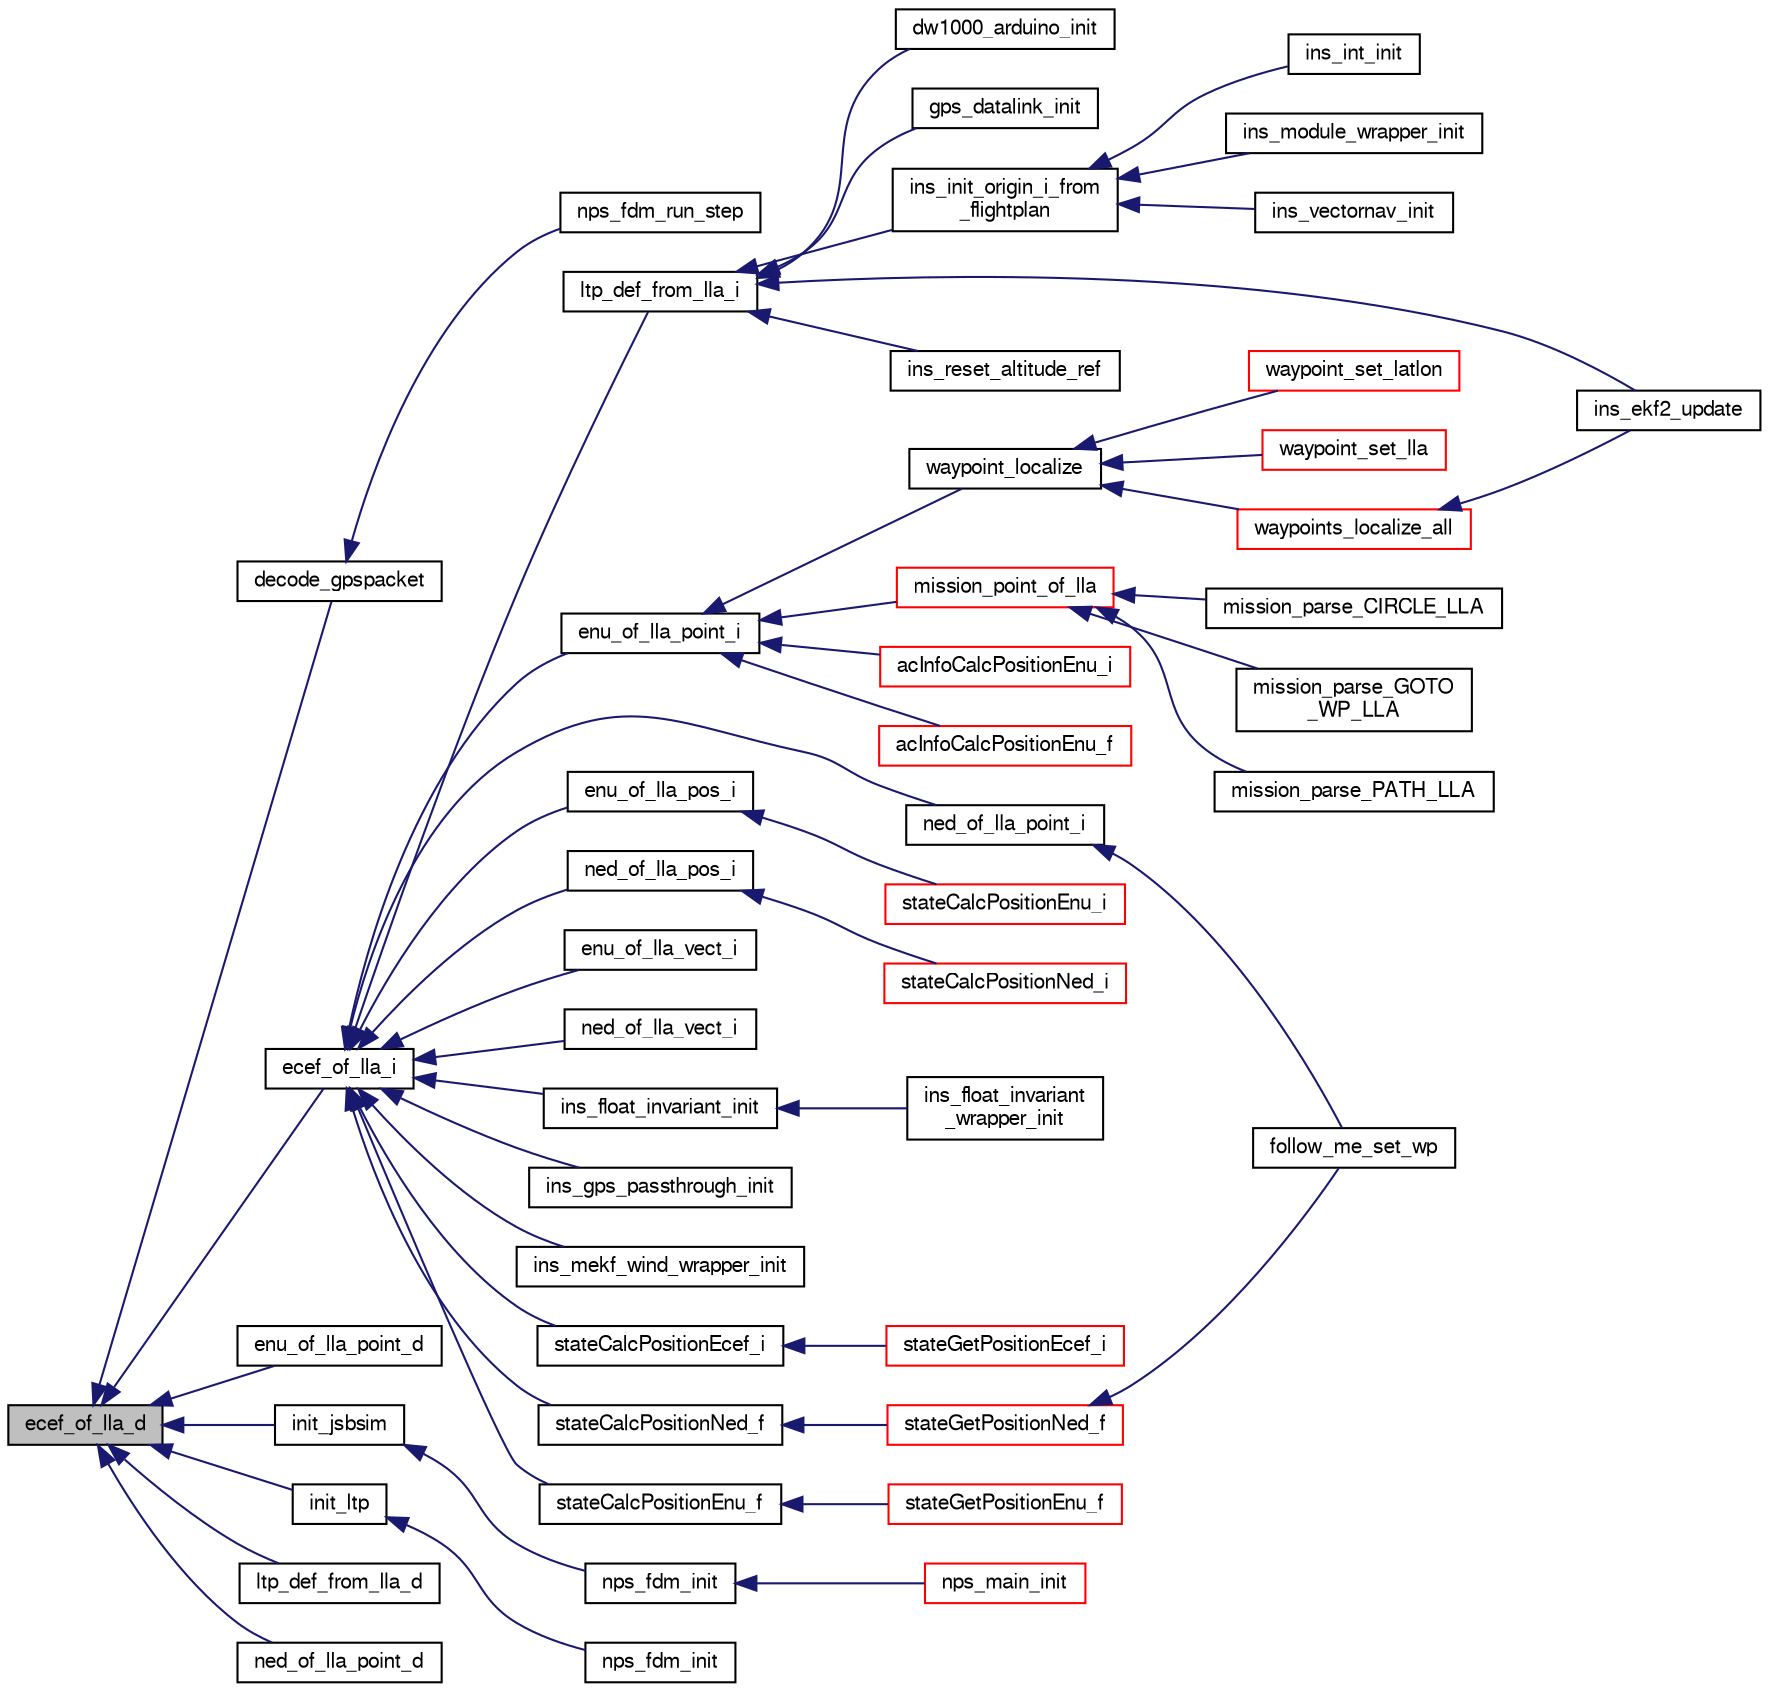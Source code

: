 digraph "ecef_of_lla_d"
{
  edge [fontname="FreeSans",fontsize="10",labelfontname="FreeSans",labelfontsize="10"];
  node [fontname="FreeSans",fontsize="10",shape=record];
  rankdir="LR";
  Node1 [label="ecef_of_lla_d",height=0.2,width=0.4,color="black", fillcolor="grey75", style="filled", fontcolor="black"];
  Node1 -> Node2 [dir="back",color="midnightblue",fontsize="10",style="solid",fontname="FreeSans"];
  Node2 [label="decode_gpspacket",height=0.2,width=0.4,color="black", fillcolor="white", style="filled",URL="$nps__fdm__crrcsim_8c.html#af6bebbe57b1e739c8b1565a483f91597"];
  Node2 -> Node3 [dir="back",color="midnightblue",fontsize="10",style="solid",fontname="FreeSans"];
  Node3 [label="nps_fdm_run_step",height=0.2,width=0.4,color="black", fillcolor="white", style="filled",URL="$nps__fdm__crrcsim_8c.html#a4f72ff1c76415e3e41897d762122c5f8"];
  Node1 -> Node4 [dir="back",color="midnightblue",fontsize="10",style="solid",fontname="FreeSans"];
  Node4 [label="ecef_of_lla_i",height=0.2,width=0.4,color="black", fillcolor="white", style="filled",URL="$group__math__geodetic__int.html#ga386f7bf340618bf1454ca2a3b5086100",tooltip="Convert a LLA to ECEF. "];
  Node4 -> Node5 [dir="back",color="midnightblue",fontsize="10",style="solid",fontname="FreeSans"];
  Node5 [label="ltp_def_from_lla_i",height=0.2,width=0.4,color="black", fillcolor="white", style="filled",URL="$group__math__geodetic__int.html#gaf0b761a4e44c92481ac96b623c34ef70"];
  Node5 -> Node6 [dir="back",color="midnightblue",fontsize="10",style="solid",fontname="FreeSans"];
  Node6 [label="dw1000_arduino_init",height=0.2,width=0.4,color="black", fillcolor="white", style="filled",URL="$dw1000__arduino_8h.html#a1d567be05d71df280c5ed392dc999b1f"];
  Node5 -> Node7 [dir="back",color="midnightblue",fontsize="10",style="solid",fontname="FreeSans"];
  Node7 [label="gps_datalink_init",height=0.2,width=0.4,color="black", fillcolor="white", style="filled",URL="$gps__datalink_8h.html#a2454f9173636f105da3b60752f958ec3",tooltip="GPS initialization. "];
  Node5 -> Node8 [dir="back",color="midnightblue",fontsize="10",style="solid",fontname="FreeSans"];
  Node8 [label="ins_init_origin_i_from\l_flightplan",height=0.2,width=0.4,color="black", fillcolor="white", style="filled",URL="$ins_8h.html#ac9ba03cf9d41e4536c73f218d3439e76",tooltip="initialize the local origin (ltp_def in fixed point) from flight plan position "];
  Node8 -> Node9 [dir="back",color="midnightblue",fontsize="10",style="solid",fontname="FreeSans"];
  Node9 [label="ins_int_init",height=0.2,width=0.4,color="black", fillcolor="white", style="filled",URL="$ins__int_8h.html#a6f47e4e65f9697a961c3bef79e9029e4"];
  Node8 -> Node10 [dir="back",color="midnightblue",fontsize="10",style="solid",fontname="FreeSans"];
  Node10 [label="ins_module_wrapper_init",height=0.2,width=0.4,color="black", fillcolor="white", style="filled",URL="$ins__skeleton_8h.html#a36545e3f7b1233bb331ff0952d01a9bc"];
  Node8 -> Node11 [dir="back",color="midnightblue",fontsize="10",style="solid",fontname="FreeSans"];
  Node11 [label="ins_vectornav_init",height=0.2,width=0.4,color="black", fillcolor="white", style="filled",URL="$ins__vectornav_8h.html#abccde82fac73ee723125e1173db630c0",tooltip="Initialize Vectornav struct. "];
  Node5 -> Node12 [dir="back",color="midnightblue",fontsize="10",style="solid",fontname="FreeSans"];
  Node12 [label="ins_ekf2_update",height=0.2,width=0.4,color="black", fillcolor="white", style="filled",URL="$ins__ekf2_8h.html#a21a6903ad1b06c310ac73f7598d4306b"];
  Node5 -> Node13 [dir="back",color="midnightblue",fontsize="10",style="solid",fontname="FreeSans"];
  Node13 [label="ins_reset_altitude_ref",height=0.2,width=0.4,color="black", fillcolor="white", style="filled",URL="$ins__float__invariant_8c.html#aa389e650ab7aa5a7f4650afde6358d86",tooltip="INS altitude reference reset. "];
  Node4 -> Node14 [dir="back",color="midnightblue",fontsize="10",style="solid",fontname="FreeSans"];
  Node14 [label="enu_of_lla_point_i",height=0.2,width=0.4,color="black", fillcolor="white", style="filled",URL="$group__math__geodetic__int.html#gab462d1e8278e0dd9cbc9ff463cde8f5e",tooltip="Convert a point from LLA to local ENU. "];
  Node14 -> Node15 [dir="back",color="midnightblue",fontsize="10",style="solid",fontname="FreeSans"];
  Node15 [label="waypoint_localize",height=0.2,width=0.4,color="black", fillcolor="white", style="filled",URL="$nav_2waypoints_8h.html#af184581f432d472b608685122f2d944d",tooltip="update local ENU coordinates from its LLA coordinates "];
  Node15 -> Node16 [dir="back",color="midnightblue",fontsize="10",style="solid",fontname="FreeSans"];
  Node16 [label="waypoint_set_latlon",height=0.2,width=0.4,color="red", fillcolor="white", style="filled",URL="$nav_2waypoints_8h.html#a8676ceec12bad6ae1a4b8e829775003e",tooltip="set waypoint latitude/longitude without updating altitude "];
  Node15 -> Node17 [dir="back",color="midnightblue",fontsize="10",style="solid",fontname="FreeSans"];
  Node17 [label="waypoint_set_lla",height=0.2,width=0.4,color="red", fillcolor="white", style="filled",URL="$nav_2waypoints_8h.html#ae5ab24779a6d54a1086c472935b21f47"];
  Node15 -> Node18 [dir="back",color="midnightblue",fontsize="10",style="solid",fontname="FreeSans"];
  Node18 [label="waypoints_localize_all",height=0.2,width=0.4,color="red", fillcolor="white", style="filled",URL="$nav_2waypoints_8h.html#a2c2d759f6328c40f66c4cc162da266bb",tooltip="update local ENU coordinates of all global waypoints "];
  Node18 -> Node12 [dir="back",color="midnightblue",fontsize="10",style="solid",fontname="FreeSans"];
  Node14 -> Node19 [dir="back",color="midnightblue",fontsize="10",style="solid",fontname="FreeSans"];
  Node19 [label="mission_point_of_lla",height=0.2,width=0.4,color="red", fillcolor="white", style="filled",URL="$mission__rotorcraft__nav_8c.html#a7acc766194f30b5ae4c48a0b2addbb9f",tooltip="Utility function: converts lla (int) to local point (float) "];
  Node19 -> Node20 [dir="back",color="midnightblue",fontsize="10",style="solid",fontname="FreeSans"];
  Node20 [label="mission_parse_CIRCLE_LLA",height=0.2,width=0.4,color="black", fillcolor="white", style="filled",URL="$mission__common_8h.html#aff4d5f1fc008b07a4b312472ff956f8f"];
  Node19 -> Node21 [dir="back",color="midnightblue",fontsize="10",style="solid",fontname="FreeSans"];
  Node21 [label="mission_parse_GOTO\l_WP_LLA",height=0.2,width=0.4,color="black", fillcolor="white", style="filled",URL="$mission__common_8h.html#a0e05b413aea5474b477aac3c43dbec42"];
  Node19 -> Node22 [dir="back",color="midnightblue",fontsize="10",style="solid",fontname="FreeSans"];
  Node22 [label="mission_parse_PATH_LLA",height=0.2,width=0.4,color="black", fillcolor="white", style="filled",URL="$mission__common_8h.html#a21836256087c77243583a2e1de8c648b"];
  Node14 -> Node23 [dir="back",color="midnightblue",fontsize="10",style="solid",fontname="FreeSans"];
  Node23 [label="acInfoCalcPositionEnu_i",height=0.2,width=0.4,color="red", fillcolor="white", style="filled",URL="$group__ac__info.html#gad27d2e9d1854b608ee9d187eb51a368e"];
  Node14 -> Node24 [dir="back",color="midnightblue",fontsize="10",style="solid",fontname="FreeSans"];
  Node24 [label="acInfoCalcPositionEnu_f",height=0.2,width=0.4,color="red", fillcolor="white", style="filled",URL="$group__ac__info.html#ga5f26bc7946ecd4d712ed0baa6cbe8dd1"];
  Node4 -> Node25 [dir="back",color="midnightblue",fontsize="10",style="solid",fontname="FreeSans"];
  Node25 [label="ned_of_lla_point_i",height=0.2,width=0.4,color="black", fillcolor="white", style="filled",URL="$group__math__geodetic__int.html#ga6618f634b774eaf7182dfec83d68f141",tooltip="Convert a point from LLA to local NED. "];
  Node25 -> Node26 [dir="back",color="midnightblue",fontsize="10",style="solid",fontname="FreeSans"];
  Node26 [label="follow_me_set_wp",height=0.2,width=0.4,color="black", fillcolor="white", style="filled",URL="$ctrl_2follow__me_8h.html#a7e5c2903825aa9815752b1fd8105dc15",tooltip="run function "];
  Node4 -> Node27 [dir="back",color="midnightblue",fontsize="10",style="solid",fontname="FreeSans"];
  Node27 [label="enu_of_lla_pos_i",height=0.2,width=0.4,color="black", fillcolor="white", style="filled",URL="$group__math__geodetic__int.html#gae42bb4930966f1c362524f95bb5d7d6e",tooltip="Convert a point from LLA to local ENU. "];
  Node27 -> Node28 [dir="back",color="midnightblue",fontsize="10",style="solid",fontname="FreeSans"];
  Node28 [label="stateCalcPositionEnu_i",height=0.2,width=0.4,color="red", fillcolor="white", style="filled",URL="$group__state__position.html#gaf61c3a86bc000852a2d27d5727ceaa91"];
  Node4 -> Node29 [dir="back",color="midnightblue",fontsize="10",style="solid",fontname="FreeSans"];
  Node29 [label="ned_of_lla_pos_i",height=0.2,width=0.4,color="black", fillcolor="white", style="filled",URL="$group__math__geodetic__int.html#ga196c47e1d20669076a358d0f4317e093",tooltip="Convert a point from LLA to local NED. "];
  Node29 -> Node30 [dir="back",color="midnightblue",fontsize="10",style="solid",fontname="FreeSans"];
  Node30 [label="stateCalcPositionNed_i",height=0.2,width=0.4,color="red", fillcolor="white", style="filled",URL="$group__state__position.html#gac60dff329c00697fc9fcc459406293c9"];
  Node4 -> Node31 [dir="back",color="midnightblue",fontsize="10",style="solid",fontname="FreeSans"];
  Node31 [label="enu_of_lla_vect_i",height=0.2,width=0.4,color="black", fillcolor="white", style="filled",URL="$group__math__geodetic__int.html#ga5a24d340ac59b50eff6dc23a5102ea96"];
  Node4 -> Node32 [dir="back",color="midnightblue",fontsize="10",style="solid",fontname="FreeSans"];
  Node32 [label="ned_of_lla_vect_i",height=0.2,width=0.4,color="black", fillcolor="white", style="filled",URL="$group__math__geodetic__int.html#ga58243b878d6c96d0bbbae0cc1950da75"];
  Node4 -> Node33 [dir="back",color="midnightblue",fontsize="10",style="solid",fontname="FreeSans"];
  Node33 [label="ins_float_invariant_init",height=0.2,width=0.4,color="black", fillcolor="white", style="filled",URL="$ins__float__invariant_8h.html#a337aa9b464c923af97d19ec0bfdb6f02"];
  Node33 -> Node34 [dir="back",color="midnightblue",fontsize="10",style="solid",fontname="FreeSans"];
  Node34 [label="ins_float_invariant\l_wrapper_init",height=0.2,width=0.4,color="black", fillcolor="white", style="filled",URL="$ins__float__invariant__wrapper_8h.html#abd4f3b0fcceec4de92a1ad9a7653c6f3"];
  Node4 -> Node35 [dir="back",color="midnightblue",fontsize="10",style="solid",fontname="FreeSans"];
  Node35 [label="ins_gps_passthrough_init",height=0.2,width=0.4,color="black", fillcolor="white", style="filled",URL="$ins__gps__passthrough_8h.html#a65b4389487e1468dd9245eacf2ce07b3"];
  Node4 -> Node36 [dir="back",color="midnightblue",fontsize="10",style="solid",fontname="FreeSans"];
  Node36 [label="ins_mekf_wind_wrapper_init",height=0.2,width=0.4,color="black", fillcolor="white", style="filled",URL="$ins__mekf__wind__wrapper_8h.html#a7b3c1fefc89ec1a4ff25484626a02deb",tooltip="Init function. "];
  Node4 -> Node37 [dir="back",color="midnightblue",fontsize="10",style="solid",fontname="FreeSans"];
  Node37 [label="stateCalcPositionEcef_i",height=0.2,width=0.4,color="black", fillcolor="white", style="filled",URL="$group__state__position.html#gab32ef3aae5246e773c9fd2817220dab3"];
  Node37 -> Node38 [dir="back",color="midnightblue",fontsize="10",style="solid",fontname="FreeSans"];
  Node38 [label="stateGetPositionEcef_i",height=0.2,width=0.4,color="red", fillcolor="white", style="filled",URL="$group__state__position.html#ga82afc52cbca54c85318ca480e4c9856f",tooltip="Get position in ECEF coordinates (int). "];
  Node4 -> Node39 [dir="back",color="midnightblue",fontsize="10",style="solid",fontname="FreeSans"];
  Node39 [label="stateCalcPositionNed_f",height=0.2,width=0.4,color="black", fillcolor="white", style="filled",URL="$group__state__position.html#ga480ea806b0ffe839df24d856b7ce0261"];
  Node39 -> Node40 [dir="back",color="midnightblue",fontsize="10",style="solid",fontname="FreeSans"];
  Node40 [label="stateGetPositionNed_f",height=0.2,width=0.4,color="red", fillcolor="white", style="filled",URL="$group__state__position.html#gac1b41866b307723e3ad8ddd566d4f627",tooltip="Get position in local NED coordinates (float). "];
  Node40 -> Node26 [dir="back",color="midnightblue",fontsize="10",style="solid",fontname="FreeSans"];
  Node4 -> Node41 [dir="back",color="midnightblue",fontsize="10",style="solid",fontname="FreeSans"];
  Node41 [label="stateCalcPositionEnu_f",height=0.2,width=0.4,color="black", fillcolor="white", style="filled",URL="$group__state__position.html#ga718066acd9581365ca5c2aacb29130fd"];
  Node41 -> Node42 [dir="back",color="midnightblue",fontsize="10",style="solid",fontname="FreeSans"];
  Node42 [label="stateGetPositionEnu_f",height=0.2,width=0.4,color="red", fillcolor="white", style="filled",URL="$group__state__position.html#ga545d479db45e1a9711e59736b6d1309b",tooltip="Get position in local ENU coordinates (float). "];
  Node1 -> Node43 [dir="back",color="midnightblue",fontsize="10",style="solid",fontname="FreeSans"];
  Node43 [label="enu_of_lla_point_d",height=0.2,width=0.4,color="black", fillcolor="white", style="filled",URL="$group__math__geodetic__double.html#ga52626e96324bc7e31131460761a89913"];
  Node1 -> Node44 [dir="back",color="midnightblue",fontsize="10",style="solid",fontname="FreeSans"];
  Node44 [label="init_jsbsim",height=0.2,width=0.4,color="black", fillcolor="white", style="filled",URL="$nps__fdm__jsbsim_8cpp.html#a22e629dc0a3ec62417e2a4e820d85244",tooltip="Initializes JSBSim. "];
  Node44 -> Node45 [dir="back",color="midnightblue",fontsize="10",style="solid",fontname="FreeSans"];
  Node45 [label="nps_fdm_init",height=0.2,width=0.4,color="black", fillcolor="white", style="filled",URL="$nps__fdm__jsbsim_8cpp.html#a17ec5b69b110d046f9db5b67d2b08779",tooltip="Initialize actuator dynamics, set unused fields in fdm. "];
  Node45 -> Node46 [dir="back",color="midnightblue",fontsize="10",style="solid",fontname="FreeSans"];
  Node46 [label="nps_main_init",height=0.2,width=0.4,color="red", fillcolor="white", style="filled",URL="$nps__main__common_8c.html#a92aad3720fb482042b695d66e633699a"];
  Node1 -> Node47 [dir="back",color="midnightblue",fontsize="10",style="solid",fontname="FreeSans"];
  Node47 [label="init_ltp",height=0.2,width=0.4,color="black", fillcolor="white", style="filled",URL="$nps__fdm__crrcsim_8c.html#a3836be75ba868b34cd08503e2f242ab5"];
  Node47 -> Node48 [dir="back",color="midnightblue",fontsize="10",style="solid",fontname="FreeSans"];
  Node48 [label="nps_fdm_init",height=0.2,width=0.4,color="black", fillcolor="white", style="filled",URL="$nps__fdm__crrcsim_8c.html#a17ec5b69b110d046f9db5b67d2b08779"];
  Node1 -> Node49 [dir="back",color="midnightblue",fontsize="10",style="solid",fontname="FreeSans"];
  Node49 [label="ltp_def_from_lla_d",height=0.2,width=0.4,color="black", fillcolor="white", style="filled",URL="$group__math__geodetic__double.html#gaae83ce0e163149ccc9b0480a19704c88"];
  Node1 -> Node50 [dir="back",color="midnightblue",fontsize="10",style="solid",fontname="FreeSans"];
  Node50 [label="ned_of_lla_point_d",height=0.2,width=0.4,color="black", fillcolor="white", style="filled",URL="$group__math__geodetic__double.html#ga20aa3ec098c747d5e83f6ef81de107a6"];
}
